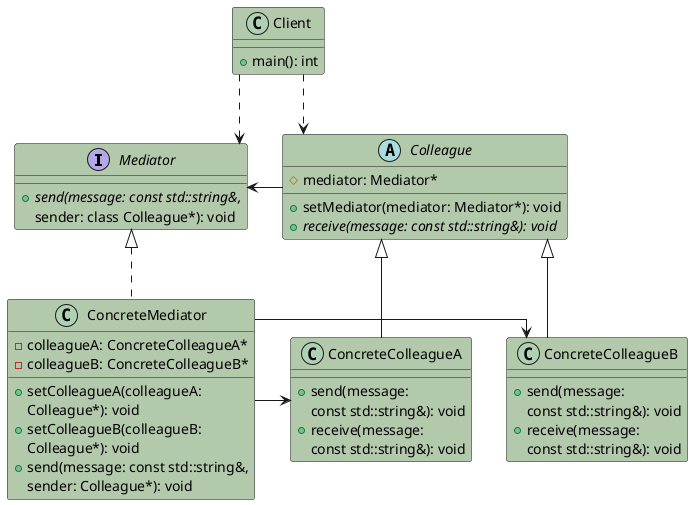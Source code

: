 ' Copyright (c) 2025 Franz Steinkress
' Licensed under the MIT License - see LICENSE for details
@startuml
skinparam linetype ortho
skinparam classBackgroundColor #B2C9AB

interface Mediator {
    + {abstract} send(message: const std::string&, 
      sender: class Colleague*): void
}
abstract class Colleague {
    # mediator: Mediator*
    + setMediator(mediator: Mediator*): void
    + {abstract} receive(message: const std::string&): void
}
class ConcreteColleagueA {
    + send(message: 
      const std::string&): void
    + receive(message: 
      const std::string&): void
}
class ConcreteColleagueB {
    + send(message: 
      const std::string&): void
    + receive(message: 
      const std::string&): void
}
class ConcreteMediator {
    - colleagueA: ConcreteColleagueA*
    - colleagueB: ConcreteColleagueB*
    + setColleagueA(colleagueA: 
      Colleague*): void
    + setColleagueB(colleagueB: 
      Colleague*): void
    + send(message: const std::string&, 
      sender: Colleague*): void
}
class Client {
    + main(): int
}

Mediator <|.. ConcreteMediator
Colleague <|-- ConcreteColleagueA
Colleague <|-- ConcreteColleagueB
Colleague -left-> Mediator
ConcreteMediator -right-> ConcreteColleagueA
ConcreteMediator -right-> ConcreteColleagueB
ConcreteColleagueA -[hidden]right-> ConcreteColleagueB
Client ..> Mediator
Client ..> Colleague
@enduml

